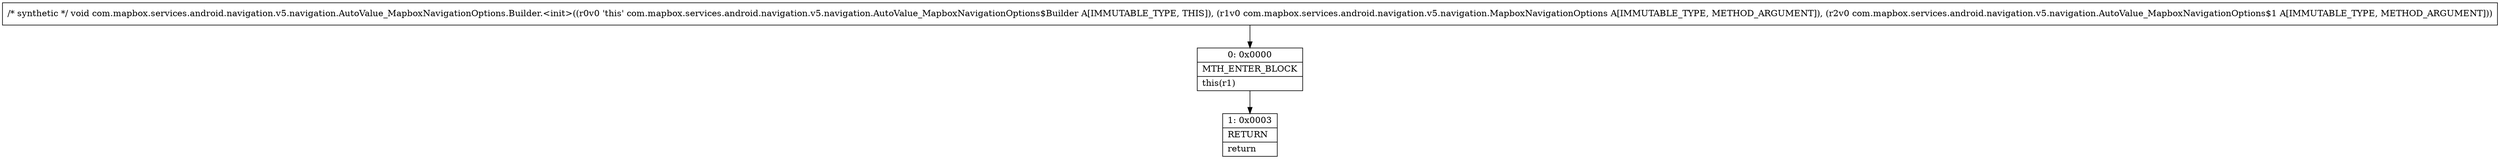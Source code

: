 digraph "CFG forcom.mapbox.services.android.navigation.v5.navigation.AutoValue_MapboxNavigationOptions.Builder.\<init\>(Lcom\/mapbox\/services\/android\/navigation\/v5\/navigation\/MapboxNavigationOptions;Lcom\/mapbox\/services\/android\/navigation\/v5\/navigation\/AutoValue_MapboxNavigationOptions$1;)V" {
Node_0 [shape=record,label="{0\:\ 0x0000|MTH_ENTER_BLOCK\l|this(r1)\l}"];
Node_1 [shape=record,label="{1\:\ 0x0003|RETURN\l|return\l}"];
MethodNode[shape=record,label="{\/* synthetic *\/ void com.mapbox.services.android.navigation.v5.navigation.AutoValue_MapboxNavigationOptions.Builder.\<init\>((r0v0 'this' com.mapbox.services.android.navigation.v5.navigation.AutoValue_MapboxNavigationOptions$Builder A[IMMUTABLE_TYPE, THIS]), (r1v0 com.mapbox.services.android.navigation.v5.navigation.MapboxNavigationOptions A[IMMUTABLE_TYPE, METHOD_ARGUMENT]), (r2v0 com.mapbox.services.android.navigation.v5.navigation.AutoValue_MapboxNavigationOptions$1 A[IMMUTABLE_TYPE, METHOD_ARGUMENT])) }"];
MethodNode -> Node_0;
Node_0 -> Node_1;
}


